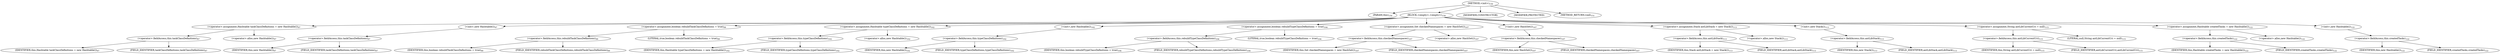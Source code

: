 digraph "&lt;init&gt;" {  
"221" [label = <(METHOD,&lt;init&gt;)<SUB>150</SUB>> ]
"222" [label = <(PARAM,this)<SUB>150</SUB>> ]
"223" [label = <(BLOCK,&lt;empty&gt;,&lt;empty&gt;)<SUB>150</SUB>> ]
"224" [label = <(&lt;operator&gt;.assignment,Hashtable taskClassDefinitions = new Hashtable())<SUB>97</SUB>> ]
"225" [label = <(&lt;operator&gt;.fieldAccess,this.taskClassDefinitions)<SUB>97</SUB>> ]
"226" [label = <(IDENTIFIER,this,Hashtable taskClassDefinitions = new Hashtable())<SUB>97</SUB>> ]
"227" [label = <(FIELD_IDENTIFIER,taskClassDefinitions,taskClassDefinitions)<SUB>97</SUB>> ]
"228" [label = <(&lt;operator&gt;.alloc,new Hashtable())<SUB>97</SUB>> ]
"229" [label = <(&lt;init&gt;,new Hashtable())<SUB>97</SUB>> ]
"230" [label = <(&lt;operator&gt;.fieldAccess,this.taskClassDefinitions)<SUB>97</SUB>> ]
"231" [label = <(IDENTIFIER,this,new Hashtable())<SUB>97</SUB>> ]
"232" [label = <(FIELD_IDENTIFIER,taskClassDefinitions,taskClassDefinitions)<SUB>97</SUB>> ]
"233" [label = <(&lt;operator&gt;.assignment,boolean rebuildTaskClassDefinitions = true)<SUB>99</SUB>> ]
"234" [label = <(&lt;operator&gt;.fieldAccess,this.rebuildTaskClassDefinitions)<SUB>99</SUB>> ]
"235" [label = <(IDENTIFIER,this,boolean rebuildTaskClassDefinitions = true)<SUB>99</SUB>> ]
"236" [label = <(FIELD_IDENTIFIER,rebuildTaskClassDefinitions,rebuildTaskClassDefinitions)<SUB>99</SUB>> ]
"237" [label = <(LITERAL,true,boolean rebuildTaskClassDefinitions = true)<SUB>99</SUB>> ]
"238" [label = <(&lt;operator&gt;.assignment,Hashtable typeClassDefinitions = new Hashtable())<SUB>102</SUB>> ]
"239" [label = <(&lt;operator&gt;.fieldAccess,this.typeClassDefinitions)<SUB>102</SUB>> ]
"240" [label = <(IDENTIFIER,this,Hashtable typeClassDefinitions = new Hashtable())<SUB>102</SUB>> ]
"241" [label = <(FIELD_IDENTIFIER,typeClassDefinitions,typeClassDefinitions)<SUB>102</SUB>> ]
"242" [label = <(&lt;operator&gt;.alloc,new Hashtable())<SUB>102</SUB>> ]
"243" [label = <(&lt;init&gt;,new Hashtable())<SUB>102</SUB>> ]
"244" [label = <(&lt;operator&gt;.fieldAccess,this.typeClassDefinitions)<SUB>102</SUB>> ]
"245" [label = <(IDENTIFIER,this,new Hashtable())<SUB>102</SUB>> ]
"246" [label = <(FIELD_IDENTIFIER,typeClassDefinitions,typeClassDefinitions)<SUB>102</SUB>> ]
"247" [label = <(&lt;operator&gt;.assignment,boolean rebuildTypeClassDefinitions = true)<SUB>104</SUB>> ]
"248" [label = <(&lt;operator&gt;.fieldAccess,this.rebuildTypeClassDefinitions)<SUB>104</SUB>> ]
"249" [label = <(IDENTIFIER,this,boolean rebuildTypeClassDefinitions = true)<SUB>104</SUB>> ]
"250" [label = <(FIELD_IDENTIFIER,rebuildTypeClassDefinitions,rebuildTypeClassDefinitions)<SUB>104</SUB>> ]
"251" [label = <(LITERAL,true,boolean rebuildTypeClassDefinitions = true)<SUB>104</SUB>> ]
"252" [label = <(&lt;operator&gt;.assignment,Set checkedNamespaces = new HashSet())<SUB>107</SUB>> ]
"253" [label = <(&lt;operator&gt;.fieldAccess,this.checkedNamespaces)<SUB>107</SUB>> ]
"254" [label = <(IDENTIFIER,this,Set checkedNamespaces = new HashSet())<SUB>107</SUB>> ]
"255" [label = <(FIELD_IDENTIFIER,checkedNamespaces,checkedNamespaces)<SUB>107</SUB>> ]
"256" [label = <(&lt;operator&gt;.alloc,new HashSet())<SUB>107</SUB>> ]
"257" [label = <(&lt;init&gt;,new HashSet())<SUB>107</SUB>> ]
"258" [label = <(&lt;operator&gt;.fieldAccess,this.checkedNamespaces)<SUB>107</SUB>> ]
"259" [label = <(IDENTIFIER,this,new HashSet())<SUB>107</SUB>> ]
"260" [label = <(FIELD_IDENTIFIER,checkedNamespaces,checkedNamespaces)<SUB>107</SUB>> ]
"261" [label = <(&lt;operator&gt;.assignment,Stack antLibStack = new Stack())<SUB>113</SUB>> ]
"262" [label = <(&lt;operator&gt;.fieldAccess,this.antLibStack)<SUB>113</SUB>> ]
"263" [label = <(IDENTIFIER,this,Stack antLibStack = new Stack())<SUB>113</SUB>> ]
"264" [label = <(FIELD_IDENTIFIER,antLibStack,antLibStack)<SUB>113</SUB>> ]
"265" [label = <(&lt;operator&gt;.alloc,new Stack())<SUB>113</SUB>> ]
"266" [label = <(&lt;init&gt;,new Stack())<SUB>113</SUB>> ]
"267" [label = <(&lt;operator&gt;.fieldAccess,this.antLibStack)<SUB>113</SUB>> ]
"268" [label = <(IDENTIFIER,this,new Stack())<SUB>113</SUB>> ]
"269" [label = <(FIELD_IDENTIFIER,antLibStack,antLibStack)<SUB>113</SUB>> ]
"270" [label = <(&lt;operator&gt;.assignment,String antLibCurrentUri = null)<SUB>115</SUB>> ]
"271" [label = <(&lt;operator&gt;.fieldAccess,this.antLibCurrentUri)<SUB>115</SUB>> ]
"272" [label = <(IDENTIFIER,this,String antLibCurrentUri = null)<SUB>115</SUB>> ]
"273" [label = <(FIELD_IDENTIFIER,antLibCurrentUri,antLibCurrentUri)<SUB>115</SUB>> ]
"274" [label = <(LITERAL,null,String antLibCurrentUri = null)<SUB>115</SUB>> ]
"275" [label = <(&lt;operator&gt;.assignment,Hashtable createdTasks = new Hashtable())<SUB>122</SUB>> ]
"276" [label = <(&lt;operator&gt;.fieldAccess,this.createdTasks)<SUB>122</SUB>> ]
"277" [label = <(IDENTIFIER,this,Hashtable createdTasks = new Hashtable())<SUB>122</SUB>> ]
"278" [label = <(FIELD_IDENTIFIER,createdTasks,createdTasks)<SUB>122</SUB>> ]
"279" [label = <(&lt;operator&gt;.alloc,new Hashtable())<SUB>122</SUB>> ]
"280" [label = <(&lt;init&gt;,new Hashtable())<SUB>122</SUB>> ]
"281" [label = <(&lt;operator&gt;.fieldAccess,this.createdTasks)<SUB>122</SUB>> ]
"282" [label = <(IDENTIFIER,this,new Hashtable())<SUB>122</SUB>> ]
"283" [label = <(FIELD_IDENTIFIER,createdTasks,createdTasks)<SUB>122</SUB>> ]
"284" [label = <(MODIFIER,CONSTRUCTOR)> ]
"285" [label = <(MODIFIER,PROTECTED)> ]
"286" [label = <(METHOD_RETURN,void)<SUB>151</SUB>> ]
  "221" -> "222" 
  "221" -> "223" 
  "221" -> "284" 
  "221" -> "285" 
  "221" -> "286" 
  "223" -> "224" 
  "223" -> "229" 
  "223" -> "233" 
  "223" -> "238" 
  "223" -> "243" 
  "223" -> "247" 
  "223" -> "252" 
  "223" -> "257" 
  "223" -> "261" 
  "223" -> "266" 
  "223" -> "270" 
  "223" -> "275" 
  "223" -> "280" 
  "224" -> "225" 
  "224" -> "228" 
  "225" -> "226" 
  "225" -> "227" 
  "229" -> "230" 
  "230" -> "231" 
  "230" -> "232" 
  "233" -> "234" 
  "233" -> "237" 
  "234" -> "235" 
  "234" -> "236" 
  "238" -> "239" 
  "238" -> "242" 
  "239" -> "240" 
  "239" -> "241" 
  "243" -> "244" 
  "244" -> "245" 
  "244" -> "246" 
  "247" -> "248" 
  "247" -> "251" 
  "248" -> "249" 
  "248" -> "250" 
  "252" -> "253" 
  "252" -> "256" 
  "253" -> "254" 
  "253" -> "255" 
  "257" -> "258" 
  "258" -> "259" 
  "258" -> "260" 
  "261" -> "262" 
  "261" -> "265" 
  "262" -> "263" 
  "262" -> "264" 
  "266" -> "267" 
  "267" -> "268" 
  "267" -> "269" 
  "270" -> "271" 
  "270" -> "274" 
  "271" -> "272" 
  "271" -> "273" 
  "275" -> "276" 
  "275" -> "279" 
  "276" -> "277" 
  "276" -> "278" 
  "280" -> "281" 
  "281" -> "282" 
  "281" -> "283" 
}
